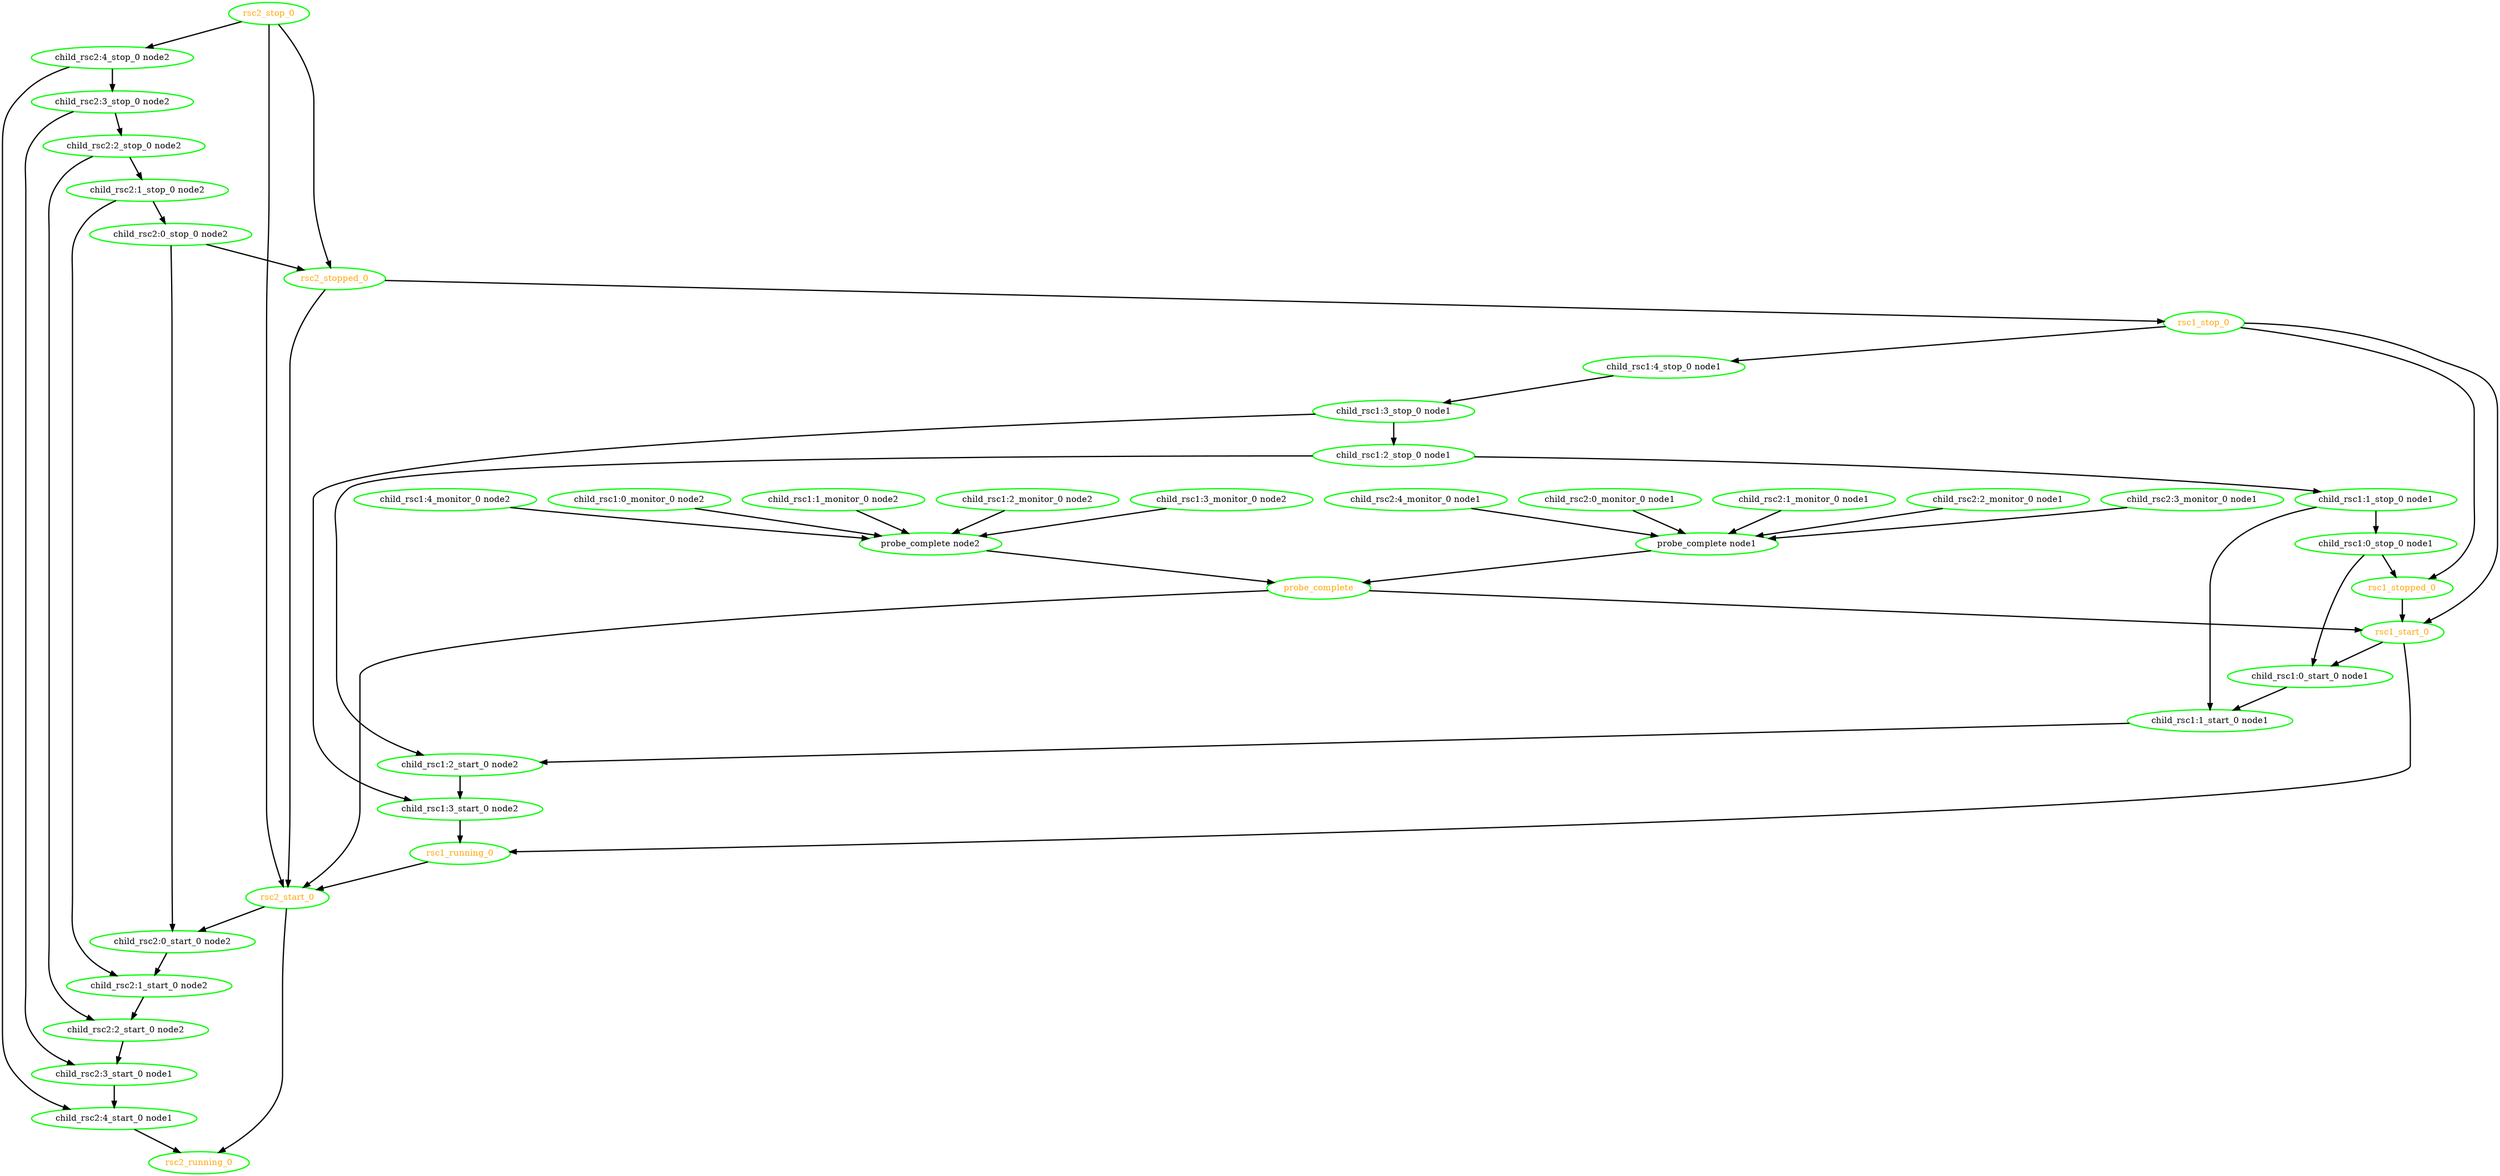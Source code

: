digraph "g" {
	size = "30,30"
"probe_complete" [ style=bold color="green" fontcolor="orange" ]
"probe_complete node1" [ style=bold color="green" fontcolor="black" ]
"child_rsc2:0_monitor_0 node1" [ style=bold color="green" fontcolor="black" ]
"child_rsc2:1_monitor_0 node1" [ style=bold color="green" fontcolor="black" ]
"child_rsc2:2_monitor_0 node1" [ style=bold color="green" fontcolor="black" ]
"child_rsc2:3_monitor_0 node1" [ style=bold color="green" fontcolor="black" ]
"child_rsc2:4_monitor_0 node1" [ style=bold color="green" fontcolor="black" ]
"probe_complete node2" [ style=bold color="green" fontcolor="black" ]
"child_rsc1:0_monitor_0 node2" [ style=bold color="green" fontcolor="black" ]
"child_rsc1:1_monitor_0 node2" [ style=bold color="green" fontcolor="black" ]
"child_rsc1:2_monitor_0 node2" [ style=bold color="green" fontcolor="black" ]
"child_rsc1:3_monitor_0 node2" [ style=bold color="green" fontcolor="black" ]
"child_rsc1:4_monitor_0 node2" [ style=bold color="green" fontcolor="black" ]
"child_rsc1:0_stop_0 node1" [ style=bold color="green" fontcolor="black" ]
"child_rsc1:0_start_0 node1" [ style=bold color="green" fontcolor="black" ]
"child_rsc1:1_stop_0 node1" [ style=bold color="green" fontcolor="black" ]
"child_rsc1:1_start_0 node1" [ style=bold color="green" fontcolor="black" ]
"child_rsc1:2_stop_0 node1" [ style=bold color="green" fontcolor="black" ]
"child_rsc1:2_start_0 node2" [ style=bold color="green" fontcolor="black" ]
"child_rsc1:3_stop_0 node1" [ style=bold color="green" fontcolor="black" ]
"child_rsc1:3_start_0 node2" [ style=bold color="green" fontcolor="black" ]
"child_rsc1:4_stop_0 node1" [ style=bold color="green" fontcolor="black" ]
"rsc1_start_0" [ style=bold color="green" fontcolor="orange" ]
"rsc1_running_0" [ style=bold color="green" fontcolor="orange" ]
"rsc1_stop_0" [ style=bold color="green" fontcolor="orange" ]
"rsc1_stopped_0" [ style=bold color="green" fontcolor="orange" ]
"child_rsc2:0_stop_0 node2" [ style=bold color="green" fontcolor="black" ]
"child_rsc2:0_start_0 node2" [ style=bold color="green" fontcolor="black" ]
"child_rsc2:1_stop_0 node2" [ style=bold color="green" fontcolor="black" ]
"child_rsc2:1_start_0 node2" [ style=bold color="green" fontcolor="black" ]
"child_rsc2:2_stop_0 node2" [ style=bold color="green" fontcolor="black" ]
"child_rsc2:2_start_0 node2" [ style=bold color="green" fontcolor="black" ]
"child_rsc2:3_stop_0 node2" [ style=bold color="green" fontcolor="black" ]
"child_rsc2:3_start_0 node1" [ style=bold color="green" fontcolor="black" ]
"child_rsc2:4_stop_0 node2" [ style=bold color="green" fontcolor="black" ]
"child_rsc2:4_start_0 node1" [ style=bold color="green" fontcolor="black" ]
"rsc2_start_0" [ style=bold color="green" fontcolor="orange" ]
"rsc2_running_0" [ style=bold color="green" fontcolor="orange" ]
"rsc2_stop_0" [ style=bold color="green" fontcolor="orange" ]
"rsc2_stopped_0" [ style=bold color="green" fontcolor="orange" ]
"probe_complete node1" -> "probe_complete" [ style = bold]
"probe_complete node2" -> "probe_complete" [ style = bold]
"child_rsc2:0_monitor_0 node1" -> "probe_complete node1" [ style = bold]
"child_rsc2:1_monitor_0 node1" -> "probe_complete node1" [ style = bold]
"child_rsc2:2_monitor_0 node1" -> "probe_complete node1" [ style = bold]
"child_rsc2:3_monitor_0 node1" -> "probe_complete node1" [ style = bold]
"child_rsc2:4_monitor_0 node1" -> "probe_complete node1" [ style = bold]
"child_rsc1:0_monitor_0 node2" -> "probe_complete node2" [ style = bold]
"child_rsc1:1_monitor_0 node2" -> "probe_complete node2" [ style = bold]
"child_rsc1:2_monitor_0 node2" -> "probe_complete node2" [ style = bold]
"child_rsc1:3_monitor_0 node2" -> "probe_complete node2" [ style = bold]
"child_rsc1:4_monitor_0 node2" -> "probe_complete node2" [ style = bold]
"child_rsc1:1_stop_0 node1" -> "child_rsc1:0_stop_0 node1" [ style = bold]
"child_rsc1:0_stop_0 node1" -> "child_rsc1:0_start_0 node1" [ style = bold]
"rsc1_start_0" -> "child_rsc1:0_start_0 node1" [ style = bold]
"child_rsc1:2_stop_0 node1" -> "child_rsc1:1_stop_0 node1" [ style = bold]
"child_rsc1:0_start_0 node1" -> "child_rsc1:1_start_0 node1" [ style = bold]
"child_rsc1:1_stop_0 node1" -> "child_rsc1:1_start_0 node1" [ style = bold]
"child_rsc1:3_stop_0 node1" -> "child_rsc1:2_stop_0 node1" [ style = bold]
"child_rsc1:1_start_0 node1" -> "child_rsc1:2_start_0 node2" [ style = bold]
"child_rsc1:2_stop_0 node1" -> "child_rsc1:2_start_0 node2" [ style = bold]
"child_rsc1:4_stop_0 node1" -> "child_rsc1:3_stop_0 node1" [ style = bold]
"child_rsc1:2_start_0 node2" -> "child_rsc1:3_start_0 node2" [ style = bold]
"child_rsc1:3_stop_0 node1" -> "child_rsc1:3_start_0 node2" [ style = bold]
"rsc1_stop_0" -> "child_rsc1:4_stop_0 node1" [ style = bold]
"probe_complete" -> "rsc1_start_0" [ style = bold]
"rsc1_stop_0" -> "rsc1_start_0" [ style = bold]
"rsc1_stopped_0" -> "rsc1_start_0" [ style = bold]
"child_rsc1:3_start_0 node2" -> "rsc1_running_0" [ style = bold]
"rsc1_start_0" -> "rsc1_running_0" [ style = bold]
"rsc2_stopped_0" -> "rsc1_stop_0" [ style = bold]
"child_rsc1:0_stop_0 node1" -> "rsc1_stopped_0" [ style = bold]
"rsc1_stop_0" -> "rsc1_stopped_0" [ style = bold]
"child_rsc2:1_stop_0 node2" -> "child_rsc2:0_stop_0 node2" [ style = bold]
"child_rsc2:0_stop_0 node2" -> "child_rsc2:0_start_0 node2" [ style = bold]
"rsc2_start_0" -> "child_rsc2:0_start_0 node2" [ style = bold]
"child_rsc2:2_stop_0 node2" -> "child_rsc2:1_stop_0 node2" [ style = bold]
"child_rsc2:0_start_0 node2" -> "child_rsc2:1_start_0 node2" [ style = bold]
"child_rsc2:1_stop_0 node2" -> "child_rsc2:1_start_0 node2" [ style = bold]
"child_rsc2:3_stop_0 node2" -> "child_rsc2:2_stop_0 node2" [ style = bold]
"child_rsc2:1_start_0 node2" -> "child_rsc2:2_start_0 node2" [ style = bold]
"child_rsc2:2_stop_0 node2" -> "child_rsc2:2_start_0 node2" [ style = bold]
"child_rsc2:4_stop_0 node2" -> "child_rsc2:3_stop_0 node2" [ style = bold]
"child_rsc2:2_start_0 node2" -> "child_rsc2:3_start_0 node1" [ style = bold]
"child_rsc2:3_stop_0 node2" -> "child_rsc2:3_start_0 node1" [ style = bold]
"rsc2_stop_0" -> "child_rsc2:4_stop_0 node2" [ style = bold]
"child_rsc2:3_start_0 node1" -> "child_rsc2:4_start_0 node1" [ style = bold]
"child_rsc2:4_stop_0 node2" -> "child_rsc2:4_start_0 node1" [ style = bold]
"probe_complete" -> "rsc2_start_0" [ style = bold]
"rsc1_running_0" -> "rsc2_start_0" [ style = bold]
"rsc2_stop_0" -> "rsc2_start_0" [ style = bold]
"rsc2_stopped_0" -> "rsc2_start_0" [ style = bold]
"child_rsc2:4_start_0 node1" -> "rsc2_running_0" [ style = bold]
"rsc2_start_0" -> "rsc2_running_0" [ style = bold]
"child_rsc2:0_stop_0 node2" -> "rsc2_stopped_0" [ style = bold]
"rsc2_stop_0" -> "rsc2_stopped_0" [ style = bold]
}

